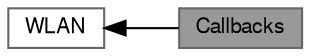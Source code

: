 digraph "Callbacks"
{
 // LATEX_PDF_SIZE
  bgcolor="transparent";
  edge [fontname=FreeSans,fontsize=10,labelfontname=FreeSans,labelfontsize=10];
  node [fontname=FreeSans,fontsize=10,shape=box,height=0.2,width=0.4];
  rankdir=LR;
  Node1 [label="Callbacks",height=0.2,width=0.4,color="gray40", fillcolor="grey60", style="filled", fontcolor="black",tooltip="Provides detail on the available callbacks for the Wlan APIs."];
  Node2 [label="WLAN",height=0.2,width=0.4,color="grey40", fillcolor="white", style="filled",URL="$group__m2m__wifi.html",tooltip=" "];
  Node2->Node1 [shape=plaintext, dir="back", style="solid"];
}
